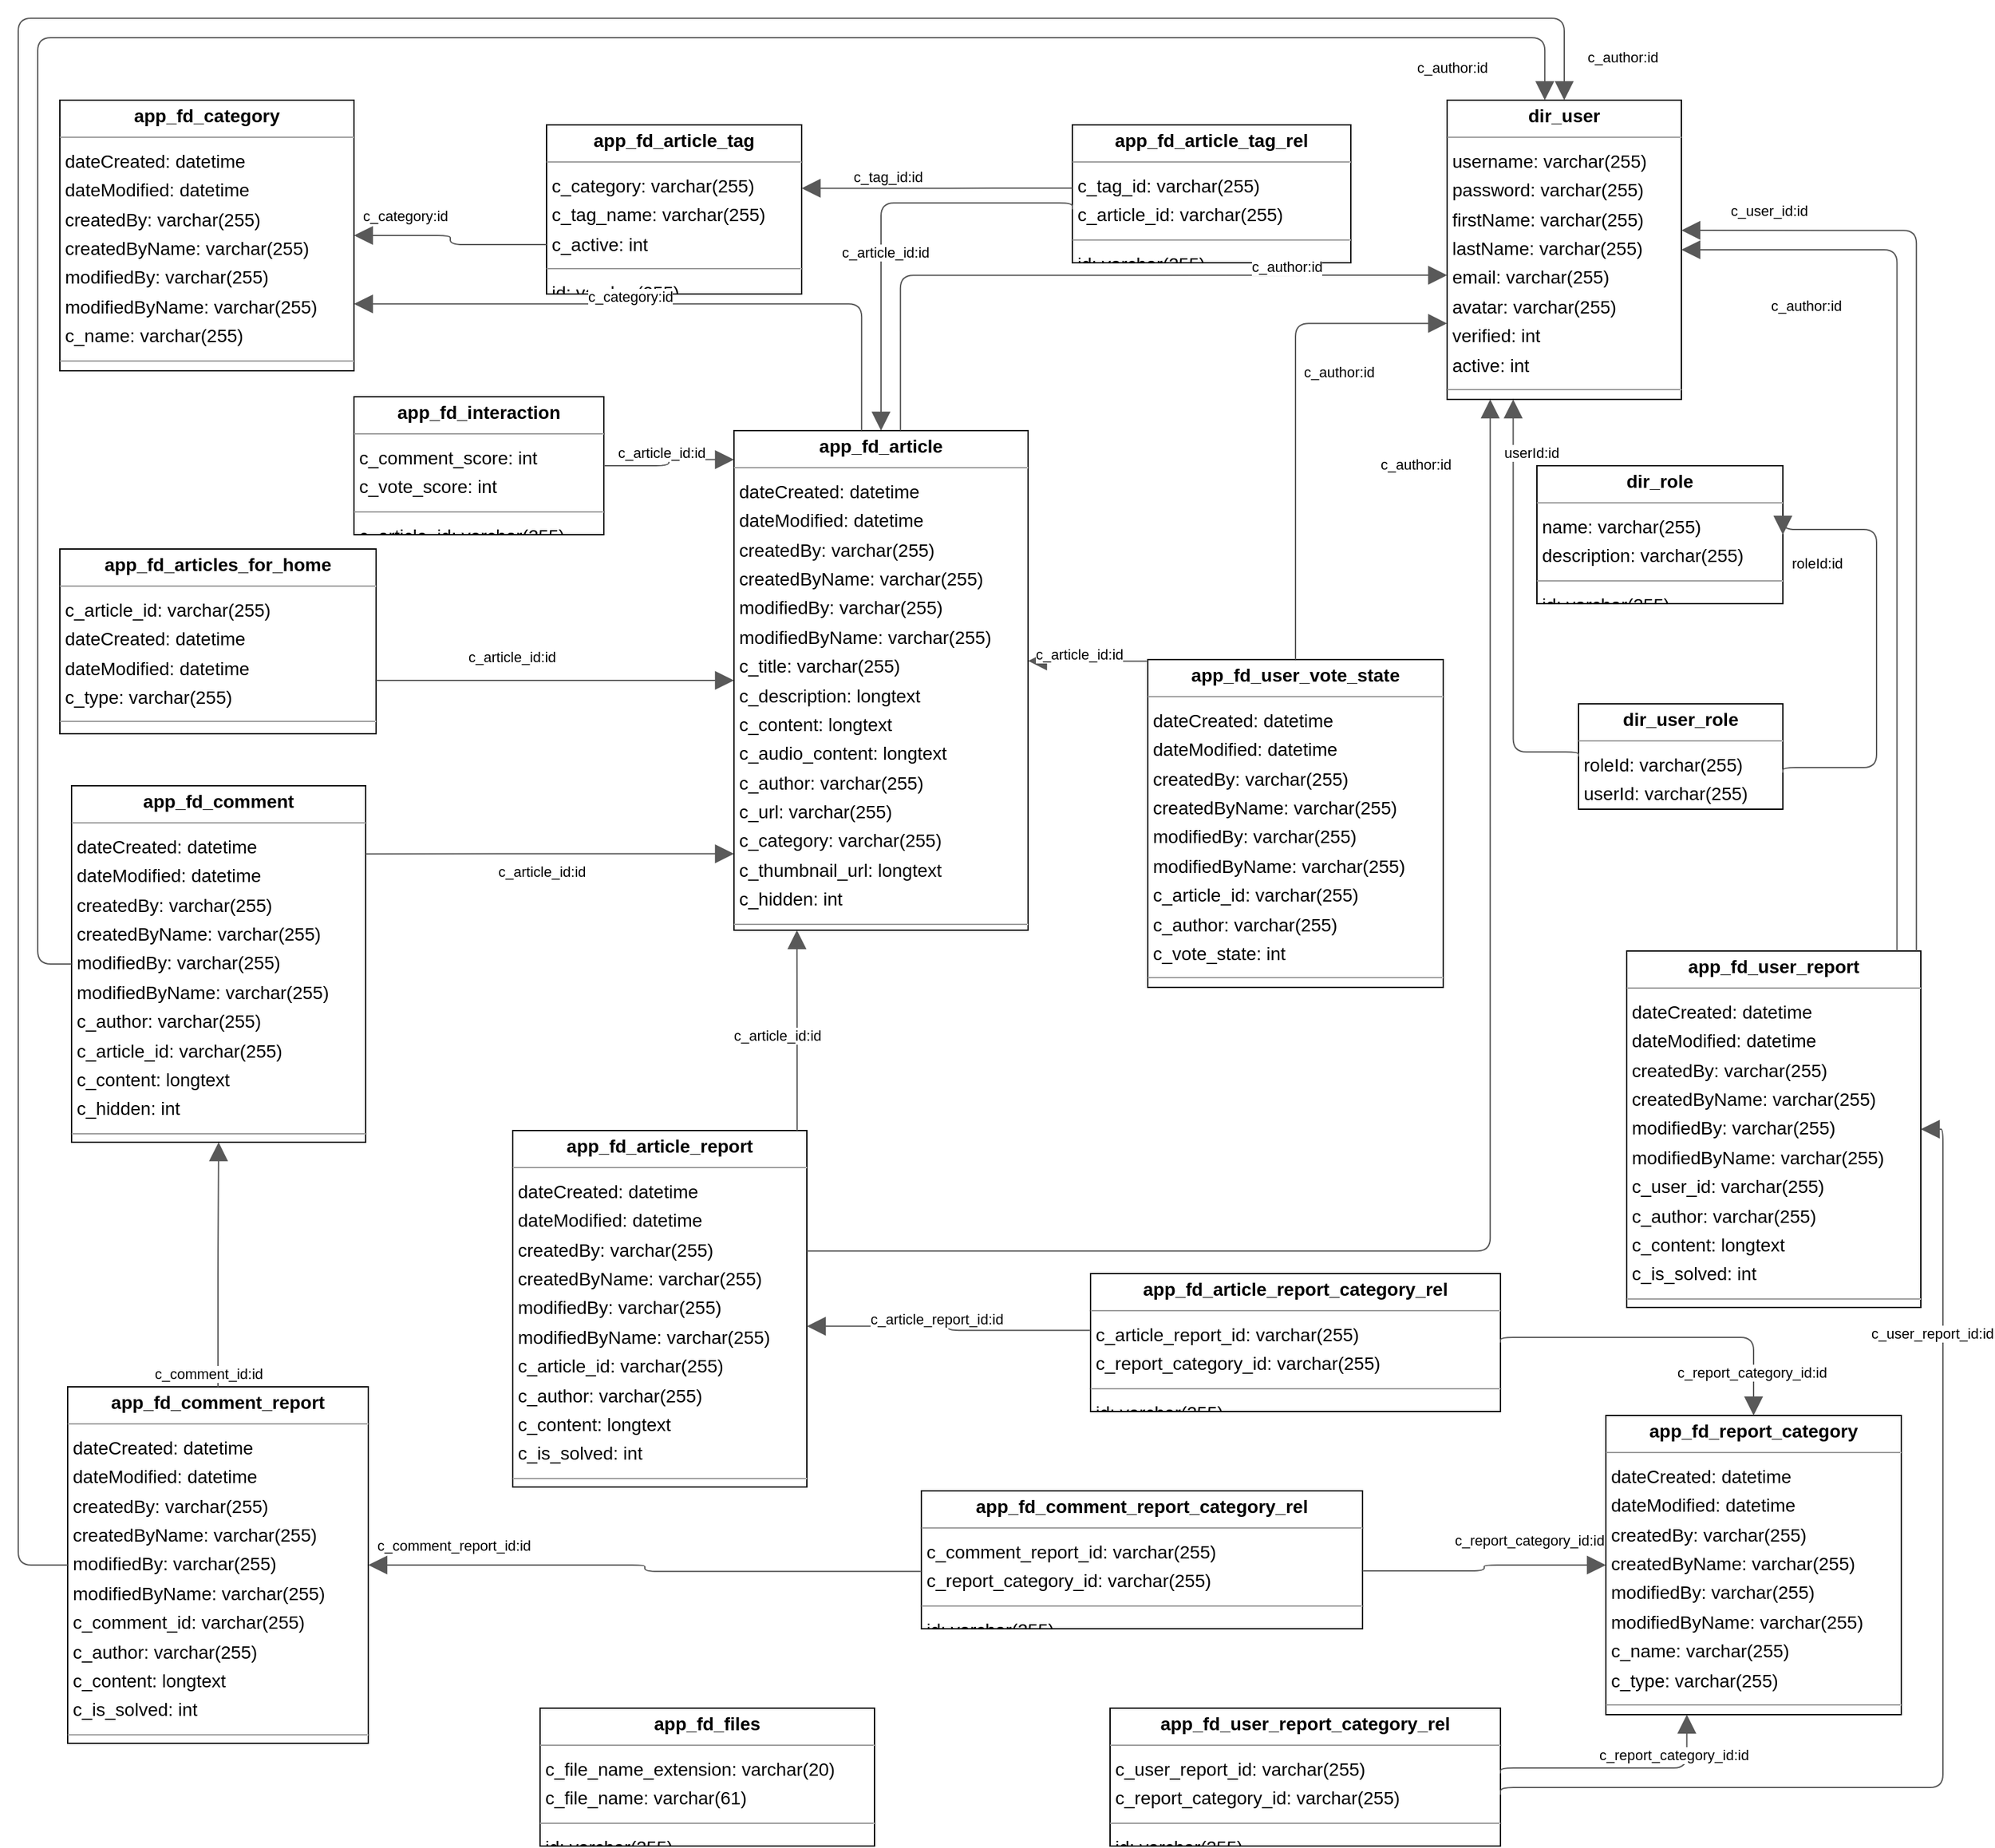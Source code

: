<mxGraphModel dx="0" dy="0" grid="1" gridSize="10" guides="1" tooltips="1" connect="1" arrows="1" fold="1" page="0" pageScale="1" background="none" math="0" shadow="0">
  <root>
    <mxCell id="0" />
    <mxCell id="1" parent="0" />
    <mxCell id="node13" parent="1" vertex="1" value="&lt;p style=&quot;margin:0px;margin-top:4px;text-align:center;&quot;&gt;&lt;b&gt;app_fd_article&lt;/b&gt;&lt;/p&gt;&lt;hr size=&quot;1&quot;/&gt;&lt;p style=&quot;margin:0 0 0 4px;line-height:1.6;&quot;&gt; dateCreated: datetime&lt;br/&gt; dateModified: datetime&lt;br/&gt; createdBy: varchar(255)&lt;br/&gt; createdByName: varchar(255)&lt;br/&gt; modifiedBy: varchar(255)&lt;br/&gt; modifiedByName: varchar(255)&lt;br/&gt; c_title: varchar(255)&lt;br/&gt; c_description: longtext&lt;br/&gt; c_content: longtext&lt;br/&gt; c_audio_content: longtext&lt;br/&gt; c_author: varchar(255)&lt;br/&gt; c_url: varchar(255)&lt;br/&gt; c_category: varchar(255)&lt;br/&gt; c_thumbnail_url: longtext&lt;br/&gt; c_hidden: int&lt;/p&gt;&lt;hr size=&quot;1&quot;/&gt;&lt;p style=&quot;margin:0 0 0 4px;line-height:1.6;&quot;&gt; id: varchar(255)&lt;/p&gt;" style="verticalAlign=top;align=left;overflow=fill;fontSize=14;fontFamily=Helvetica;html=1;rounded=0;shadow=0;comic=0;labelBackgroundColor=none;strokeWidth=1;">
      <mxGeometry x="703" y="-310" width="226" height="384" as="geometry" />
    </mxCell>
    <mxCell id="node8" parent="1" vertex="1" value="&lt;p style=&quot;margin:0px;margin-top:4px;text-align:center;&quot;&gt;&lt;b&gt;app_fd_article_report&lt;/b&gt;&lt;/p&gt;&lt;hr size=&quot;1&quot;/&gt;&lt;p style=&quot;margin:0 0 0 4px;line-height:1.6;&quot;&gt; dateCreated: datetime&lt;br/&gt; dateModified: datetime&lt;br/&gt; createdBy: varchar(255)&lt;br/&gt; createdByName: varchar(255)&lt;br/&gt; modifiedBy: varchar(255)&lt;br/&gt; modifiedByName: varchar(255)&lt;br/&gt; c_article_id: varchar(255)&lt;br/&gt; c_author: varchar(255)&lt;br/&gt; c_content: longtext&lt;br/&gt; c_is_solved: int&lt;/p&gt;&lt;hr size=&quot;1&quot;/&gt;&lt;p style=&quot;margin:0 0 0 4px;line-height:1.6;&quot;&gt; id: varchar(255)&lt;/p&gt;" style="verticalAlign=top;align=left;overflow=fill;fontSize=14;fontFamily=Helvetica;html=1;rounded=0;shadow=0;comic=0;labelBackgroundColor=none;strokeWidth=1;">
      <mxGeometry x="533" y="228" width="226" height="274" as="geometry" />
    </mxCell>
    <mxCell id="node7" parent="1" vertex="1" value="&lt;p style=&quot;margin:0px;margin-top:4px;text-align:center;&quot;&gt;&lt;b&gt;app_fd_article_report_category_rel&lt;/b&gt;&lt;/p&gt;&lt;hr size=&quot;1&quot;/&gt;&lt;p style=&quot;margin:0 0 0 4px;line-height:1.6;&quot;&gt; c_article_report_id: varchar(255)&lt;br/&gt; c_report_category_id: varchar(255)&lt;/p&gt;&lt;hr size=&quot;1&quot;/&gt;&lt;p style=&quot;margin:0 0 0 4px;line-height:1.6;&quot;&gt; id: varchar(255)&lt;/p&gt;" style="verticalAlign=top;align=left;overflow=fill;fontSize=14;fontFamily=Helvetica;html=1;rounded=0;shadow=0;comic=0;labelBackgroundColor=none;strokeWidth=1;">
      <mxGeometry x="977" y="338" width="315" height="106" as="geometry" />
    </mxCell>
    <mxCell id="node12" parent="1" vertex="1" value="&lt;p style=&quot;margin:0px;margin-top:4px;text-align:center;&quot;&gt;&lt;b&gt;app_fd_article_tag&lt;/b&gt;&lt;/p&gt;&lt;hr size=&quot;1&quot;/&gt;&lt;p style=&quot;margin:0 0 0 4px;line-height:1.6;&quot;&gt; c_category: varchar(255)&lt;br/&gt; c_tag_name: varchar(255)&lt;br/&gt; c_active: int&lt;/p&gt;&lt;hr size=&quot;1&quot;/&gt;&lt;p style=&quot;margin:0 0 0 4px;line-height:1.6;&quot;&gt; id: varchar(255)&lt;/p&gt;" style="verticalAlign=top;align=left;overflow=fill;fontSize=14;fontFamily=Helvetica;html=1;rounded=0;shadow=0;comic=0;labelBackgroundColor=none;strokeWidth=1;">
      <mxGeometry x="559" y="-545" width="196" height="130" as="geometry" />
    </mxCell>
    <mxCell id="node1" parent="1" vertex="1" value="&lt;p style=&quot;margin:0px;margin-top:4px;text-align:center;&quot;&gt;&lt;b&gt;app_fd_article_tag_rel&lt;/b&gt;&lt;/p&gt;&lt;hr size=&quot;1&quot;/&gt;&lt;p style=&quot;margin:0 0 0 4px;line-height:1.6;&quot;&gt; c_tag_id: varchar(255)&lt;br/&gt; c_article_id: varchar(255)&lt;/p&gt;&lt;hr size=&quot;1&quot;/&gt;&lt;p style=&quot;margin:0 0 0 4px;line-height:1.6;&quot;&gt; id: varchar(255)&lt;/p&gt;" style="verticalAlign=top;align=left;overflow=fill;fontSize=14;fontFamily=Helvetica;html=1;rounded=0;shadow=0;comic=0;labelBackgroundColor=none;strokeWidth=1;">
      <mxGeometry x="963" y="-545" width="214" height="106" as="geometry" />
    </mxCell>
    <mxCell id="node10" parent="1" vertex="1" value="&lt;p style=&quot;margin:0px;margin-top:4px;text-align:center;&quot;&gt;&lt;b&gt;app_fd_articles_for_home&lt;/b&gt;&lt;/p&gt;&lt;hr size=&quot;1&quot;/&gt;&lt;p style=&quot;margin:0 0 0 4px;line-height:1.6;&quot;&gt; c_article_id: varchar(255)&lt;br/&gt; dateCreated: datetime&lt;br/&gt; dateModified: datetime&lt;br/&gt; c_type: varchar(255)&lt;/p&gt;&lt;hr size=&quot;1&quot;/&gt;&lt;p style=&quot;margin:0 0 0 4px;line-height:1.6;&quot;&gt; id: varchar(255)&lt;/p&gt;" style="verticalAlign=top;align=left;overflow=fill;fontSize=14;fontFamily=Helvetica;html=1;rounded=0;shadow=0;comic=0;labelBackgroundColor=none;strokeWidth=1;">
      <mxGeometry x="185" y="-219" width="243" height="142" as="geometry" />
    </mxCell>
    <mxCell id="node11" parent="1" vertex="1" value="&lt;p style=&quot;margin:0px;margin-top:4px;text-align:center;&quot;&gt;&lt;b&gt;app_fd_category&lt;/b&gt;&lt;/p&gt;&lt;hr size=&quot;1&quot;/&gt;&lt;p style=&quot;margin:0 0 0 4px;line-height:1.6;&quot;&gt; dateCreated: datetime&lt;br/&gt; dateModified: datetime&lt;br/&gt; createdBy: varchar(255)&lt;br/&gt; createdByName: varchar(255)&lt;br/&gt; modifiedBy: varchar(255)&lt;br/&gt; modifiedByName: varchar(255)&lt;br/&gt; c_name: varchar(255)&lt;/p&gt;&lt;hr size=&quot;1&quot;/&gt;&lt;p style=&quot;margin:0 0 0 4px;line-height:1.6;&quot;&gt; id: varchar(255)&lt;/p&gt;" style="verticalAlign=top;align=left;overflow=fill;fontSize=14;fontFamily=Helvetica;html=1;rounded=0;shadow=0;comic=0;labelBackgroundColor=none;strokeWidth=1;">
      <mxGeometry x="185" y="-564" width="226" height="208" as="geometry" />
    </mxCell>
    <mxCell id="node2" parent="1" vertex="1" value="&lt;p style=&quot;margin:0px;margin-top:4px;text-align:center;&quot;&gt;&lt;b&gt;app_fd_comment&lt;/b&gt;&lt;/p&gt;&lt;hr size=&quot;1&quot;/&gt;&lt;p style=&quot;margin:0 0 0 4px;line-height:1.6;&quot;&gt; dateCreated: datetime&lt;br/&gt; dateModified: datetime&lt;br/&gt; createdBy: varchar(255)&lt;br/&gt; createdByName: varchar(255)&lt;br/&gt; modifiedBy: varchar(255)&lt;br/&gt; modifiedByName: varchar(255)&lt;br/&gt; c_author: varchar(255)&lt;br/&gt; c_article_id: varchar(255)&lt;br/&gt; c_content: longtext&lt;br/&gt; c_hidden: int&lt;/p&gt;&lt;hr size=&quot;1&quot;/&gt;&lt;p style=&quot;margin:0 0 0 4px;line-height:1.6;&quot;&gt; id: varchar(255)&lt;/p&gt;" style="verticalAlign=top;align=left;overflow=fill;fontSize=14;fontFamily=Helvetica;html=1;rounded=0;shadow=0;comic=0;labelBackgroundColor=none;strokeWidth=1;">
      <mxGeometry x="194" y="-37" width="226" height="274" as="geometry" />
    </mxCell>
    <mxCell id="node6" parent="1" vertex="1" value="&lt;p style=&quot;margin:0px;margin-top:4px;text-align:center;&quot;&gt;&lt;b&gt;app_fd_comment_report&lt;/b&gt;&lt;/p&gt;&lt;hr size=&quot;1&quot;/&gt;&lt;p style=&quot;margin:0 0 0 4px;line-height:1.6;&quot;&gt; dateCreated: datetime&lt;br/&gt; dateModified: datetime&lt;br/&gt; createdBy: varchar(255)&lt;br/&gt; createdByName: varchar(255)&lt;br/&gt; modifiedBy: varchar(255)&lt;br/&gt; modifiedByName: varchar(255)&lt;br/&gt; c_comment_id: varchar(255)&lt;br/&gt; c_author: varchar(255)&lt;br/&gt; c_content: longtext&lt;br/&gt; c_is_solved: int&lt;/p&gt;&lt;hr size=&quot;1&quot;/&gt;&lt;p style=&quot;margin:0 0 0 4px;line-height:1.6;&quot;&gt; id: varchar(255)&lt;/p&gt;" style="verticalAlign=top;align=left;overflow=fill;fontSize=14;fontFamily=Helvetica;html=1;rounded=0;shadow=0;comic=0;labelBackgroundColor=none;strokeWidth=1;">
      <mxGeometry x="191" y="425" width="231" height="274" as="geometry" />
    </mxCell>
    <mxCell id="node17" parent="1" vertex="1" value="&lt;p style=&quot;margin:0px;margin-top:4px;text-align:center;&quot;&gt;&lt;b&gt;app_fd_comment_report_category_rel&lt;/b&gt;&lt;/p&gt;&lt;hr size=&quot;1&quot;/&gt;&lt;p style=&quot;margin:0 0 0 4px;line-height:1.6;&quot;&gt; c_comment_report_id: varchar(255)&lt;br/&gt; c_report_category_id: varchar(255)&lt;/p&gt;&lt;hr size=&quot;1&quot;/&gt;&lt;p style=&quot;margin:0 0 0 4px;line-height:1.6;&quot;&gt; id: varchar(255)&lt;/p&gt;" style="verticalAlign=top;align=left;overflow=fill;fontSize=14;fontFamily=Helvetica;html=1;rounded=0;shadow=0;comic=0;labelBackgroundColor=none;strokeWidth=1;">
      <mxGeometry x="847" y="505" width="339" height="106" as="geometry" />
    </mxCell>
    <mxCell id="node18" parent="1" vertex="1" value="&lt;p style=&quot;margin:0px;margin-top:4px;text-align:center;&quot;&gt;&lt;b&gt;app_fd_files&lt;/b&gt;&lt;/p&gt;&lt;hr size=&quot;1&quot;/&gt;&lt;p style=&quot;margin:0 0 0 4px;line-height:1.6;&quot;&gt; c_file_name_extension: varchar(20)&lt;br/&gt; c_file_name: varchar(61)&lt;/p&gt;&lt;hr size=&quot;1&quot;/&gt;&lt;p style=&quot;margin:0 0 0 4px;line-height:1.6;&quot;&gt; id: varchar(255)&lt;/p&gt;" style="verticalAlign=top;align=left;overflow=fill;fontSize=14;fontFamily=Helvetica;html=1;rounded=0;shadow=0;comic=0;labelBackgroundColor=none;strokeWidth=1;">
      <mxGeometry x="554" y="672" width="257" height="106" as="geometry" />
    </mxCell>
    <mxCell id="node15" parent="1" vertex="1" value="&lt;p style=&quot;margin:0px;margin-top:4px;text-align:center;&quot;&gt;&lt;b&gt;app_fd_interaction&lt;/b&gt;&lt;/p&gt;&lt;hr size=&quot;1&quot;/&gt;&lt;p style=&quot;margin:0 0 0 4px;line-height:1.6;&quot;&gt; c_comment_score: int&lt;br/&gt; c_vote_score: int&lt;/p&gt;&lt;hr size=&quot;1&quot;/&gt;&lt;p style=&quot;margin:0 0 0 4px;line-height:1.6;&quot;&gt; c_article_id: varchar(255)&lt;/p&gt;" style="verticalAlign=top;align=left;overflow=fill;fontSize=14;fontFamily=Helvetica;html=1;rounded=0;shadow=0;comic=0;labelBackgroundColor=none;strokeWidth=1;">
      <mxGeometry x="411" y="-336" width="192" height="106" as="geometry" />
    </mxCell>
    <mxCell id="node0" parent="1" vertex="1" value="&lt;p style=&quot;margin:0px;margin-top:4px;text-align:center;&quot;&gt;&lt;b&gt;app_fd_report_category&lt;/b&gt;&lt;/p&gt;&lt;hr size=&quot;1&quot;/&gt;&lt;p style=&quot;margin:0 0 0 4px;line-height:1.6;&quot;&gt; dateCreated: datetime&lt;br/&gt; dateModified: datetime&lt;br/&gt; createdBy: varchar(255)&lt;br/&gt; createdByName: varchar(255)&lt;br/&gt; modifiedBy: varchar(255)&lt;br/&gt; modifiedByName: varchar(255)&lt;br/&gt; c_name: varchar(255)&lt;br/&gt; c_type: varchar(255)&lt;/p&gt;&lt;hr size=&quot;1&quot;/&gt;&lt;p style=&quot;margin:0 0 0 4px;line-height:1.6;&quot;&gt; id: varchar(255)&lt;/p&gt;" style="verticalAlign=top;align=left;overflow=fill;fontSize=14;fontFamily=Helvetica;html=1;rounded=0;shadow=0;comic=0;labelBackgroundColor=none;strokeWidth=1;">
      <mxGeometry x="1373" y="447" width="227" height="230" as="geometry" />
    </mxCell>
    <mxCell id="node16" parent="1" vertex="1" value="&lt;p style=&quot;margin:0px;margin-top:4px;text-align:center;&quot;&gt;&lt;b&gt;app_fd_user_report&lt;/b&gt;&lt;/p&gt;&lt;hr size=&quot;1&quot;/&gt;&lt;p style=&quot;margin:0 0 0 4px;line-height:1.6;&quot;&gt; dateCreated: datetime&lt;br/&gt; dateModified: datetime&lt;br/&gt; createdBy: varchar(255)&lt;br/&gt; createdByName: varchar(255)&lt;br/&gt; modifiedBy: varchar(255)&lt;br/&gt; modifiedByName: varchar(255)&lt;br/&gt; c_user_id: varchar(255)&lt;br/&gt; c_author: varchar(255)&lt;br/&gt; c_content: longtext&lt;br/&gt; c_is_solved: int&lt;/p&gt;&lt;hr size=&quot;1&quot;/&gt;&lt;p style=&quot;margin:0 0 0 4px;line-height:1.6;&quot;&gt; id: varchar(255)&lt;/p&gt;" style="verticalAlign=top;align=left;overflow=fill;fontSize=14;fontFamily=Helvetica;html=1;rounded=0;shadow=0;comic=0;labelBackgroundColor=none;strokeWidth=1;">
      <mxGeometry x="1389" y="90" width="226" height="274" as="geometry" />
    </mxCell>
    <mxCell id="node9" parent="1" vertex="1" value="&lt;p style=&quot;margin:0px;margin-top:4px;text-align:center;&quot;&gt;&lt;b&gt;app_fd_user_report_category_rel&lt;/b&gt;&lt;/p&gt;&lt;hr size=&quot;1&quot;/&gt;&lt;p style=&quot;margin:0 0 0 4px;line-height:1.6;&quot;&gt; c_user_report_id: varchar(255)&lt;br/&gt; c_report_category_id: varchar(255)&lt;/p&gt;&lt;hr size=&quot;1&quot;/&gt;&lt;p style=&quot;margin:0 0 0 4px;line-height:1.6;&quot;&gt; id: varchar(255)&lt;/p&gt;" style="verticalAlign=top;align=left;overflow=fill;fontSize=14;fontFamily=Helvetica;html=1;rounded=0;shadow=0;comic=0;labelBackgroundColor=none;strokeWidth=1;">
      <mxGeometry x="992" y="672" width="300" height="106" as="geometry" />
    </mxCell>
    <mxCell id="node14" parent="1" vertex="1" value="&lt;p style=&quot;margin:0px;margin-top:4px;text-align:center;&quot;&gt;&lt;b&gt;app_fd_user_vote_state&lt;/b&gt;&lt;/p&gt;&lt;hr size=&quot;1&quot;/&gt;&lt;p style=&quot;margin:0 0 0 4px;line-height:1.6;&quot;&gt; dateCreated: datetime&lt;br/&gt; dateModified: datetime&lt;br/&gt; createdBy: varchar(255)&lt;br/&gt; createdByName: varchar(255)&lt;br/&gt; modifiedBy: varchar(255)&lt;br/&gt; modifiedByName: varchar(255)&lt;br/&gt; c_article_id: varchar(255)&lt;br/&gt; c_author: varchar(255)&lt;br/&gt; c_vote_state: int&lt;/p&gt;&lt;hr size=&quot;1&quot;/&gt;&lt;p style=&quot;margin:0 0 0 4px;line-height:1.6;&quot;&gt; id: varchar(255)&lt;/p&gt;" style="verticalAlign=top;align=left;overflow=fill;fontSize=14;fontFamily=Helvetica;html=1;rounded=0;shadow=0;comic=0;labelBackgroundColor=none;strokeWidth=1;">
      <mxGeometry x="1021" y="-134" width="227" height="252" as="geometry" />
    </mxCell>
    <mxCell id="node5" parent="1" vertex="1" value="&lt;p style=&quot;margin:0px;margin-top:4px;text-align:center;&quot;&gt;&lt;b&gt;dir_role&lt;/b&gt;&lt;/p&gt;&lt;hr size=&quot;1&quot;/&gt;&lt;p style=&quot;margin:0 0 0 4px;line-height:1.6;&quot;&gt; name: varchar(255)&lt;br/&gt; description: varchar(255)&lt;/p&gt;&lt;hr size=&quot;1&quot;/&gt;&lt;p style=&quot;margin:0 0 0 4px;line-height:1.6;&quot;&gt; id: varchar(255)&lt;/p&gt;" style="verticalAlign=top;align=left;overflow=fill;fontSize=14;fontFamily=Helvetica;html=1;rounded=0;shadow=0;comic=0;labelBackgroundColor=none;strokeWidth=1;">
      <mxGeometry x="1320" y="-283" width="189" height="106" as="geometry" />
    </mxCell>
    <mxCell id="node3" parent="1" vertex="1" value="&lt;p style=&quot;margin:0px;margin-top:4px;text-align:center;&quot;&gt;&lt;b&gt;dir_user&lt;/b&gt;&lt;/p&gt;&lt;hr size=&quot;1&quot;/&gt;&lt;p style=&quot;margin:0 0 0 4px;line-height:1.6;&quot;&gt; username: varchar(255)&lt;br/&gt; password: varchar(255)&lt;br/&gt; firstName: varchar(255)&lt;br/&gt; lastName: varchar(255)&lt;br/&gt; email: varchar(255)&lt;br/&gt; avatar: varchar(255)&lt;br/&gt; verified: int&lt;br/&gt; active: int&lt;/p&gt;&lt;hr size=&quot;1&quot;/&gt;&lt;p style=&quot;margin:0 0 0 4px;line-height:1.6;&quot;&gt; id: varchar(255)&lt;/p&gt;" style="verticalAlign=top;align=left;overflow=fill;fontSize=14;fontFamily=Helvetica;html=1;rounded=0;shadow=0;comic=0;labelBackgroundColor=none;strokeWidth=1;">
      <mxGeometry x="1251" y="-564" width="180" height="230" as="geometry" />
    </mxCell>
    <mxCell id="node4" parent="1" vertex="1" value="&lt;p style=&quot;margin:0px;margin-top:4px;text-align:center;&quot;&gt;&lt;b&gt;dir_user_role&lt;/b&gt;&lt;/p&gt;&lt;hr size=&quot;1&quot;/&gt;&lt;p style=&quot;margin:0 0 0 4px;line-height:1.6;&quot;&gt; roleId: varchar(255)&lt;br/&gt; userId: varchar(255)&lt;/p&gt;" style="verticalAlign=top;align=left;overflow=fill;fontSize=14;fontFamily=Helvetica;html=1;rounded=0;shadow=0;comic=0;labelBackgroundColor=none;strokeWidth=1;">
      <mxGeometry x="1352" y="-100" width="157" height="81" as="geometry" />
    </mxCell>
    <mxCell id="edge17" edge="1" value="" parent="1" source="node13" target="node11" style="html=1;rounded=1;edgeStyle=orthogonalEdgeStyle;dashed=0;startArrow=none;endArrow=block;endSize=12;strokeColor=#595959;exitX=0.434;exitY=0.000;exitDx=0;exitDy=0;entryX=1.000;entryY=0.753;entryDx=0;entryDy=0;">
      <mxGeometry width="50" height="50" relative="1" as="geometry">
        <Array as="points">
          <mxPoint x="801" y="-408" />
        </Array>
      </mxGeometry>
    </mxCell>
    <mxCell id="label104" parent="edge17" vertex="1" connectable="0" value="c_category:id" style="edgeLabel;resizable=0;html=1;align=left;verticalAlign=top;strokeColor=default;">
      <mxGeometry x="589" y="-426" as="geometry" />
    </mxCell>
    <mxCell id="edge21" edge="1" value="" parent="1" source="node13" target="node3" style="html=1;rounded=1;edgeStyle=orthogonalEdgeStyle;dashed=0;startArrow=none;endArrow=block;endSize=12;strokeColor=#595959;exitX=0.566;exitY=0.000;exitDx=0;exitDy=0;entryX=0.000;entryY=0.585;entryDx=0;entryDy=0;">
      <mxGeometry width="50" height="50" relative="1" as="geometry">
        <Array as="points">
          <mxPoint x="831" y="-430" />
        </Array>
      </mxGeometry>
    </mxCell>
    <mxCell id="label128" parent="edge21" vertex="1" connectable="0" value="c_author:id" style="edgeLabel;resizable=0;html=1;align=left;verticalAlign=top;strokeColor=default;">
      <mxGeometry x="1099" y="-449" as="geometry" />
    </mxCell>
    <mxCell id="edge3" edge="1" value="" parent="1" source="node8" target="node13" style="html=1;rounded=1;edgeStyle=orthogonalEdgeStyle;dashed=0;startArrow=none;endArrow=block;endSize=12;strokeColor=#595959;exitX=0.967;exitY=0.000;exitDx=0;exitDy=0;entryX=0.214;entryY=1.000;entryDx=0;entryDy=0;">
      <mxGeometry width="50" height="50" relative="1" as="geometry">
        <Array as="points" />
      </mxGeometry>
    </mxCell>
    <mxCell id="label20" parent="edge3" vertex="1" connectable="0" value="c_article_id:id" style="edgeLabel;resizable=0;html=1;align=left;verticalAlign=top;strokeColor=default;">
      <mxGeometry x="701" y="142" as="geometry" />
    </mxCell>
    <mxCell id="edge16" edge="1" value="" parent="1" source="node8" target="node3" style="html=1;rounded=1;edgeStyle=orthogonalEdgeStyle;dashed=0;startArrow=none;endArrow=block;endSize=12;strokeColor=#595959;exitX=1.000;exitY=0.338;exitDx=0;exitDy=0;entryX=0.184;entryY=1.000;entryDx=0;entryDy=0;">
      <mxGeometry width="50" height="50" relative="1" as="geometry">
        <Array as="points">
          <mxPoint x="1284" y="321" />
        </Array>
      </mxGeometry>
    </mxCell>
    <mxCell id="label98" parent="edge16" vertex="1" connectable="0" value="c_author:id" style="edgeLabel;resizable=0;html=1;align=left;verticalAlign=top;strokeColor=default;">
      <mxGeometry x="1198" y="-297" as="geometry" />
    </mxCell>
    <mxCell id="edge19" edge="1" value="" parent="1" source="node7" target="node8" style="html=1;rounded=1;edgeStyle=orthogonalEdgeStyle;dashed=0;startArrow=none;endArrow=block;endSize=12;strokeColor=#595959;exitX=0.000;exitY=0.411;exitDx=0;exitDy=0;entryX=1.000;entryY=0.549;entryDx=0;entryDy=0;">
      <mxGeometry width="50" height="50" relative="1" as="geometry">
        <Array as="points" />
      </mxGeometry>
    </mxCell>
    <mxCell id="label116" parent="edge19" vertex="1" connectable="0" value="c_article_report_id:id" style="edgeLabel;resizable=0;html=1;align=left;verticalAlign=top;strokeColor=default;">
      <mxGeometry x="806" y="360" as="geometry" />
    </mxCell>
    <mxCell id="edge24" edge="1" value="" parent="1" source="node7" target="node0" style="html=1;rounded=1;edgeStyle=orthogonalEdgeStyle;dashed=0;startArrow=none;endArrow=block;endSize=12;strokeColor=#595959;exitX=1.000;exitY=0.500;exitDx=0;exitDy=0;entryX=0.500;entryY=0.000;entryDx=0;entryDy=0;">
      <mxGeometry width="50" height="50" relative="1" as="geometry">
        <Array as="points">
          <mxPoint x="1486" y="387" />
        </Array>
      </mxGeometry>
    </mxCell>
    <mxCell id="label146" parent="edge24" vertex="1" connectable="0" value="c_report_category_id:id" style="edgeLabel;resizable=0;html=1;align=left;verticalAlign=top;strokeColor=default;">
      <mxGeometry x="1426" y="401" as="geometry" />
    </mxCell>
    <mxCell id="edge8" edge="1" value="" parent="1" source="node12" target="node11" style="html=1;rounded=1;edgeStyle=orthogonalEdgeStyle;dashed=0;startArrow=none;endArrow=block;endSize=12;strokeColor=#595959;exitX=0.000;exitY=0.708;exitDx=0;exitDy=0;entryX=1.000;entryY=0.500;entryDx=0;entryDy=0;">
      <mxGeometry width="50" height="50" relative="1" as="geometry">
        <Array as="points" />
      </mxGeometry>
    </mxCell>
    <mxCell id="label50" parent="edge8" vertex="1" connectable="0" value="c_category:id" style="edgeLabel;resizable=0;html=1;align=left;verticalAlign=top;strokeColor=default;">
      <mxGeometry x="416" y="-488" as="geometry" />
    </mxCell>
    <mxCell id="edge5" edge="1" value="" parent="1" source="node1" target="node13" style="html=1;rounded=1;edgeStyle=orthogonalEdgeStyle;dashed=0;startArrow=none;endArrow=block;endSize=12;strokeColor=#595959;exitX=0.000;exitY=0.612;exitDx=0;exitDy=0;entryX=0.500;entryY=0.000;entryDx=0;entryDy=0;">
      <mxGeometry width="50" height="50" relative="1" as="geometry">
        <Array as="points">
          <mxPoint x="816" y="-485" />
        </Array>
      </mxGeometry>
    </mxCell>
    <mxCell id="label32" parent="edge5" vertex="1" connectable="0" value="c_article_id:id" style="edgeLabel;resizable=0;html=1;align=left;verticalAlign=top;strokeColor=default;">
      <mxGeometry x="784" y="-460" as="geometry" />
    </mxCell>
    <mxCell id="edge7" edge="1" value="" parent="1" source="node1" target="node12" style="html=1;rounded=1;edgeStyle=orthogonalEdgeStyle;dashed=0;startArrow=none;endArrow=block;endSize=12;strokeColor=#595959;exitX=0.000;exitY=0.459;exitDx=0;exitDy=0;entryX=1.000;entryY=0.375;entryDx=0;entryDy=0;">
      <mxGeometry width="50" height="50" relative="1" as="geometry">
        <Array as="points" />
      </mxGeometry>
    </mxCell>
    <mxCell id="label44" parent="edge7" vertex="1" connectable="0" value="c_tag_id:id" style="edgeLabel;resizable=0;html=1;align=left;verticalAlign=top;strokeColor=default;">
      <mxGeometry x="793" y="-518" as="geometry" />
    </mxCell>
    <mxCell id="edge11" edge="1" value="" parent="1" source="node10" target="node13" style="html=1;rounded=1;edgeStyle=orthogonalEdgeStyle;dashed=0;startArrow=none;endArrow=block;endSize=12;strokeColor=#595959;exitX=1.000;exitY=0.711;exitDx=0;exitDy=0;entryX=0.000;entryY=0.500;entryDx=0;entryDy=0;">
      <mxGeometry width="50" height="50" relative="1" as="geometry">
        <Array as="points" />
      </mxGeometry>
    </mxCell>
    <mxCell id="label68" parent="edge11" vertex="1" connectable="0" value="c_article_id:id" style="edgeLabel;resizable=0;html=1;align=left;verticalAlign=top;strokeColor=default;">
      <mxGeometry x="497" y="-149" as="geometry" />
    </mxCell>
    <mxCell id="edge22" edge="1" value="" parent="1" source="node2" target="node13" style="html=1;rounded=1;edgeStyle=orthogonalEdgeStyle;dashed=0;startArrow=none;endArrow=block;endSize=12;strokeColor=#595959;exitX=1.000;exitY=0.191;exitDx=0;exitDy=0;entryX=0.000;entryY=0.847;entryDx=0;entryDy=0;">
      <mxGeometry width="50" height="50" relative="1" as="geometry">
        <Array as="points" />
      </mxGeometry>
    </mxCell>
    <mxCell id="label134" parent="edge22" vertex="1" connectable="0" value="c_article_id:id" style="edgeLabel;resizable=0;html=1;align=left;verticalAlign=top;strokeColor=default;">
      <mxGeometry x="520" y="16" as="geometry" />
    </mxCell>
    <mxCell id="edge23" edge="1" value="" parent="1" source="node2" target="node3" style="html=1;rounded=1;edgeStyle=orthogonalEdgeStyle;dashed=0;startArrow=none;endArrow=block;endSize=12;strokeColor=#595959;exitX=0.000;exitY=0.500;exitDx=0;exitDy=0;entryX=0.417;entryY=0.000;entryDx=0;entryDy=0;">
      <mxGeometry width="50" height="50" relative="1" as="geometry">
        <Array as="points">
          <mxPoint x="168" y="100" />
          <mxPoint x="168" y="-612" />
          <mxPoint x="1326" y="-612" />
        </Array>
      </mxGeometry>
    </mxCell>
    <mxCell id="label140" parent="edge23" vertex="1" connectable="0" value="c_author:id" style="edgeLabel;resizable=0;html=1;align=left;verticalAlign=top;strokeColor=default;">
      <mxGeometry x="1226" y="-602" as="geometry" />
    </mxCell>
    <mxCell id="edge14" edge="1" value="" parent="1" source="node6" target="node2" style="html=1;rounded=1;edgeStyle=orthogonalEdgeStyle;dashed=0;startArrow=none;endArrow=block;endSize=12;strokeColor=#595959;exitX=0.500;exitY=0.000;exitDx=0;exitDy=0;entryX=0.500;entryY=1.000;entryDx=0;entryDy=0;">
      <mxGeometry width="50" height="50" relative="1" as="geometry">
        <Array as="points" />
      </mxGeometry>
    </mxCell>
    <mxCell id="label86" parent="edge14" vertex="1" connectable="0" value="c_comment_id:id" style="edgeLabel;resizable=0;html=1;align=left;verticalAlign=top;strokeColor=default;">
      <mxGeometry x="256" y="402" as="geometry" />
    </mxCell>
    <mxCell id="edge1" edge="1" value="" parent="1" source="node6" target="node3" style="html=1;rounded=1;edgeStyle=orthogonalEdgeStyle;dashed=0;startArrow=none;endArrow=block;endSize=12;strokeColor=#595959;exitX=0.000;exitY=0.500;exitDx=0;exitDy=0;entryX=0.500;entryY=0.000;entryDx=0;entryDy=0;">
      <mxGeometry width="50" height="50" relative="1" as="geometry">
        <Array as="points">
          <mxPoint x="153" y="562" />
          <mxPoint x="153" y="-627" />
          <mxPoint x="1341" y="-627" />
        </Array>
      </mxGeometry>
    </mxCell>
    <mxCell id="label8" parent="edge1" vertex="1" connectable="0" value="c_author:id" style="edgeLabel;resizable=0;html=1;align=left;verticalAlign=top;strokeColor=default;">
      <mxGeometry x="1357" y="-610" as="geometry" />
    </mxCell>
    <mxCell id="edge20" edge="1" value="" parent="1" source="node17" target="node6" style="html=1;rounded=1;edgeStyle=orthogonalEdgeStyle;dashed=0;startArrow=none;endArrow=block;endSize=12;strokeColor=#595959;exitX=0.000;exitY=0.584;exitDx=0;exitDy=0;entryX=1.000;entryY=0.500;entryDx=0;entryDy=0;">
      <mxGeometry width="50" height="50" relative="1" as="geometry">
        <Array as="points" />
      </mxGeometry>
    </mxCell>
    <mxCell id="label122" parent="edge20" vertex="1" connectable="0" value="c_comment_report_id:id" style="edgeLabel;resizable=0;html=1;align=left;verticalAlign=top;strokeColor=default;">
      <mxGeometry x="427" y="534" as="geometry" />
    </mxCell>
    <mxCell id="edge6" edge="1" value="" parent="1" source="node17" target="node0" style="html=1;rounded=1;edgeStyle=orthogonalEdgeStyle;dashed=0;startArrow=none;endArrow=block;endSize=12;strokeColor=#595959;exitX=1.000;exitY=0.580;exitDx=0;exitDy=0;entryX=0.000;entryY=0.500;entryDx=0;entryDy=0;">
      <mxGeometry width="50" height="50" relative="1" as="geometry">
        <Array as="points" />
      </mxGeometry>
    </mxCell>
    <mxCell id="label38" parent="edge6" vertex="1" connectable="0" value="c_report_category_id:id" style="edgeLabel;resizable=0;html=1;align=left;verticalAlign=top;strokeColor=default;">
      <mxGeometry x="1255" y="530" as="geometry" />
    </mxCell>
    <mxCell id="edge13" edge="1" value="" parent="1" source="node15" target="node13" style="html=1;rounded=1;edgeStyle=orthogonalEdgeStyle;dashed=0;startArrow=none;endArrow=block;endSize=12;strokeColor=#595959;exitX=1.000;exitY=0.500;exitDx=0;exitDy=0;entryX=0.000;entryY=0.058;entryDx=0;entryDy=0;">
      <mxGeometry width="50" height="50" relative="1" as="geometry">
        <Array as="points" />
      </mxGeometry>
    </mxCell>
    <mxCell id="label80" parent="edge13" vertex="1" connectable="0" value="c_article_id:id" style="edgeLabel;resizable=0;html=1;align=left;verticalAlign=top;strokeColor=default;">
      <mxGeometry x="612" y="-306" as="geometry" />
    </mxCell>
    <mxCell id="edge4" edge="1" value="" parent="1" source="node16" target="node3" style="html=1;rounded=1;edgeStyle=orthogonalEdgeStyle;dashed=0;startArrow=none;endArrow=block;endSize=12;strokeColor=#595959;exitX=0.919;exitY=0.000;exitDx=0;exitDy=0;entryX=1.000;entryY=0.500;entryDx=0;entryDy=0;">
      <mxGeometry width="50" height="50" relative="1" as="geometry">
        <Array as="points">
          <mxPoint x="1596" y="-449" />
        </Array>
      </mxGeometry>
    </mxCell>
    <mxCell id="label26" parent="edge4" vertex="1" connectable="0" value="c_author:id" style="edgeLabel;resizable=0;html=1;align=left;verticalAlign=top;strokeColor=default;">
      <mxGeometry x="1498" y="-419" as="geometry" />
    </mxCell>
    <mxCell id="edge9" edge="1" value="" parent="1" source="node16" target="node3" style="html=1;rounded=1;edgeStyle=orthogonalEdgeStyle;dashed=0;startArrow=none;endArrow=block;endSize=12;strokeColor=#595959;exitX=0.985;exitY=0.000;exitDx=0;exitDy=0;entryX=1.000;entryY=0.435;entryDx=0;entryDy=0;">
      <mxGeometry width="50" height="50" relative="1" as="geometry">
        <Array as="points">
          <mxPoint x="1611" y="-464" />
        </Array>
      </mxGeometry>
    </mxCell>
    <mxCell id="label56" parent="edge9" vertex="1" connectable="0" value="c_user_id:id" style="edgeLabel;resizable=0;html=1;align=left;verticalAlign=top;strokeColor=default;">
      <mxGeometry x="1467" y="-492" as="geometry" />
    </mxCell>
    <mxCell id="edge10" edge="1" value="" parent="1" source="node9" target="node0" style="html=1;rounded=1;edgeStyle=orthogonalEdgeStyle;dashed=0;startArrow=none;endArrow=block;endSize=12;strokeColor=#595959;exitX=1.000;exitY=0.474;exitDx=0;exitDy=0;entryX=0.274;entryY=1.000;entryDx=0;entryDy=0;">
      <mxGeometry width="50" height="50" relative="1" as="geometry">
        <Array as="points">
          <mxPoint x="1435" y="718" />
        </Array>
      </mxGeometry>
    </mxCell>
    <mxCell id="label62" parent="edge10" vertex="1" connectable="0" value="c_report_category_id:id" style="edgeLabel;resizable=0;html=1;align=left;verticalAlign=top;strokeColor=default;">
      <mxGeometry x="1366" y="695" as="geometry" />
    </mxCell>
    <mxCell id="edge0" edge="1" value="" parent="1" source="node9" target="node16" style="html=1;rounded=1;edgeStyle=orthogonalEdgeStyle;dashed=0;startArrow=none;endArrow=block;endSize=12;strokeColor=#595959;exitX=1.000;exitY=0.627;exitDx=0;exitDy=0;entryX=1.000;entryY=0.500;entryDx=0;entryDy=0;">
      <mxGeometry width="50" height="50" relative="1" as="geometry">
        <Array as="points">
          <mxPoint x="1632" y="733" />
          <mxPoint x="1632" y="227" />
        </Array>
      </mxGeometry>
    </mxCell>
    <mxCell id="label2" parent="edge0" vertex="1" connectable="0" value="c_user_report_id:id" style="edgeLabel;resizable=0;html=1;align=left;verticalAlign=top;strokeColor=default;">
      <mxGeometry x="1575" y="371" as="geometry" />
    </mxCell>
    <mxCell id="edge2" edge="1" value="" parent="1" source="node14" target="node13" style="html=1;rounded=1;edgeStyle=orthogonalEdgeStyle;dashed=0;startArrow=none;endArrow=block;endSize=12;strokeColor=#595959;exitX=0.000;exitY=0.005;exitDx=0;exitDy=0;entryX=1.000;entryY=0.461;entryDx=0;entryDy=0;">
      <mxGeometry width="50" height="50" relative="1" as="geometry">
        <Array as="points" />
      </mxGeometry>
    </mxCell>
    <mxCell id="label14" parent="edge2" vertex="1" connectable="0" value="c_article_id:id" style="edgeLabel;resizable=0;html=1;align=left;verticalAlign=top;strokeColor=default;">
      <mxGeometry x="933" y="-151" as="geometry" />
    </mxCell>
    <mxCell id="edge15" edge="1" value="" parent="1" source="node14" target="node3" style="html=1;rounded=1;edgeStyle=orthogonalEdgeStyle;dashed=0;startArrow=none;endArrow=block;endSize=12;strokeColor=#595959;exitX=0.500;exitY=0.000;exitDx=0;exitDy=0;entryX=0.000;entryY=0.746;entryDx=0;entryDy=0;">
      <mxGeometry width="50" height="50" relative="1" as="geometry">
        <Array as="points">
          <mxPoint x="1134" y="-393" />
        </Array>
      </mxGeometry>
    </mxCell>
    <mxCell id="label92" parent="edge15" vertex="1" connectable="0" value="c_author:id" style="edgeLabel;resizable=0;html=1;align=left;verticalAlign=top;strokeColor=default;">
      <mxGeometry x="1139" y="-368" as="geometry" />
    </mxCell>
    <mxCell id="edge12" edge="1" value="" parent="1" source="node4" target="node5" style="html=1;rounded=1;edgeStyle=orthogonalEdgeStyle;dashed=0;startArrow=none;endArrow=block;endSize=12;strokeColor=#595959;exitX=1.000;exitY=0.653;exitDx=0;exitDy=0;entryX=1.000;entryY=0.500;entryDx=0;entryDy=0;">
      <mxGeometry width="50" height="50" relative="1" as="geometry">
        <Array as="points">
          <mxPoint x="1581" y="-51" />
          <mxPoint x="1581" y="-234" />
        </Array>
      </mxGeometry>
    </mxCell>
    <mxCell id="label74" parent="edge12" vertex="1" connectable="0" value="roleId:id" style="edgeLabel;resizable=0;html=1;align=left;verticalAlign=top;strokeColor=default;">
      <mxGeometry x="1514" y="-221" as="geometry" />
    </mxCell>
    <mxCell id="edge18" edge="1" value="" parent="1" source="node4" target="node3" style="html=1;rounded=1;edgeStyle=orthogonalEdgeStyle;dashed=0;startArrow=none;endArrow=block;endSize=12;strokeColor=#595959;exitX=0.000;exitY=0.500;exitDx=0;exitDy=0;entryX=0.282;entryY=1.000;entryDx=0;entryDy=0;">
      <mxGeometry width="50" height="50" relative="1" as="geometry">
        <Array as="points">
          <mxPoint x="1302" y="-63" />
        </Array>
      </mxGeometry>
    </mxCell>
    <mxCell id="label110" parent="edge18" vertex="1" connectable="0" value="userId:id" style="edgeLabel;resizable=0;html=1;align=left;verticalAlign=top;strokeColor=default;">
      <mxGeometry x="1293" y="-306" as="geometry" />
    </mxCell>
  </root>
</mxGraphModel>